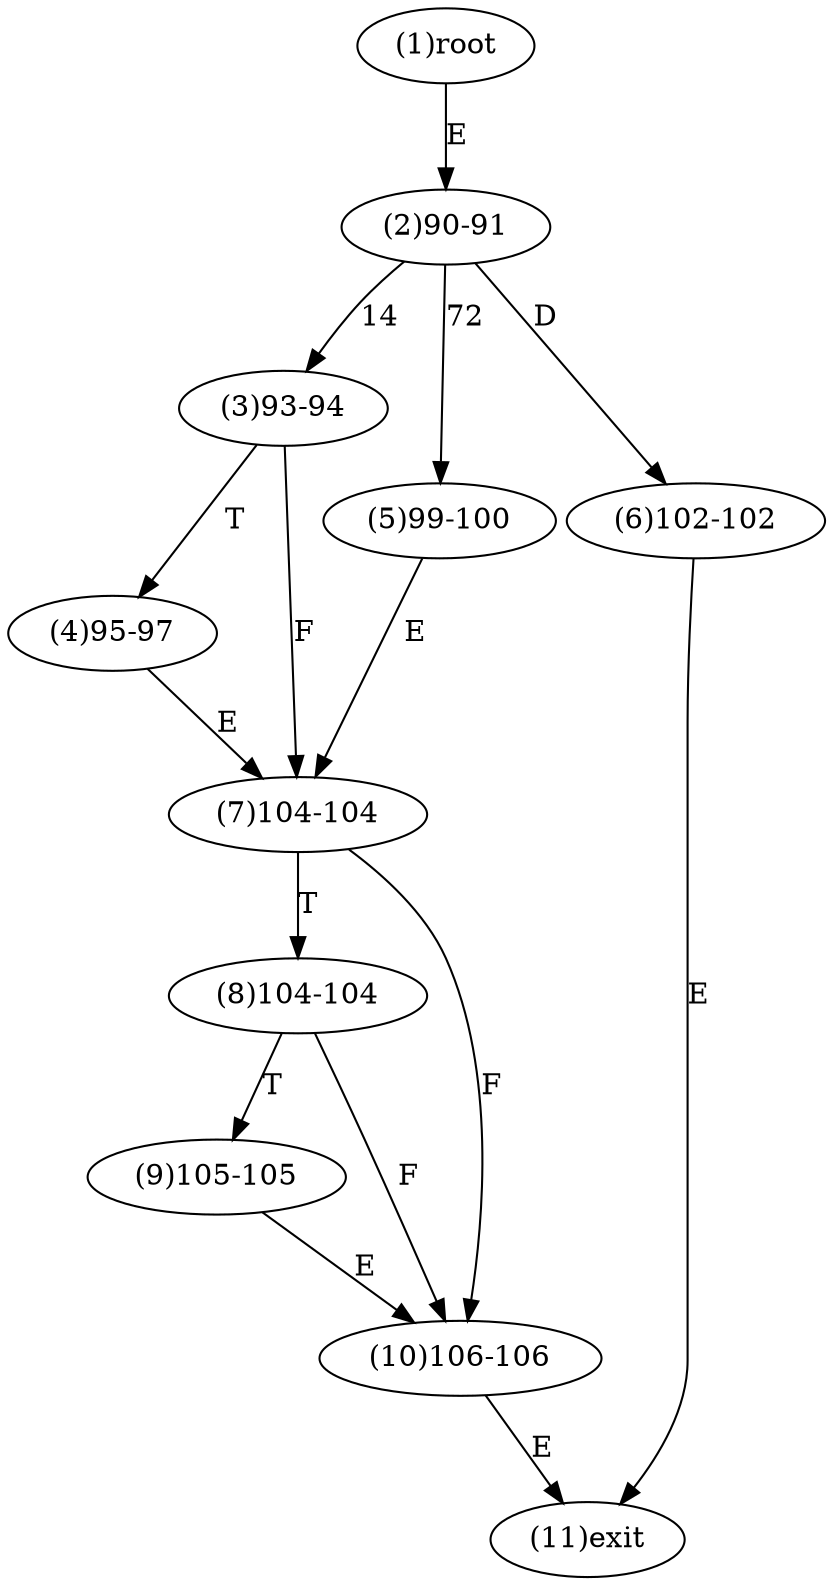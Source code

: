 digraph "" { 
1[ label="(1)root"];
2[ label="(2)90-91"];
3[ label="(3)93-94"];
4[ label="(4)95-97"];
5[ label="(5)99-100"];
6[ label="(6)102-102"];
7[ label="(7)104-104"];
8[ label="(8)104-104"];
9[ label="(9)105-105"];
10[ label="(10)106-106"];
11[ label="(11)exit"];
1->2[ label="E"];
2->3[ label="14"];
2->5[ label="72"];
2->6[ label="D"];
3->7[ label="F"];
3->4[ label="T"];
4->7[ label="E"];
5->7[ label="E"];
6->11[ label="E"];
7->10[ label="F"];
7->8[ label="T"];
8->10[ label="F"];
8->9[ label="T"];
9->10[ label="E"];
10->11[ label="E"];
}